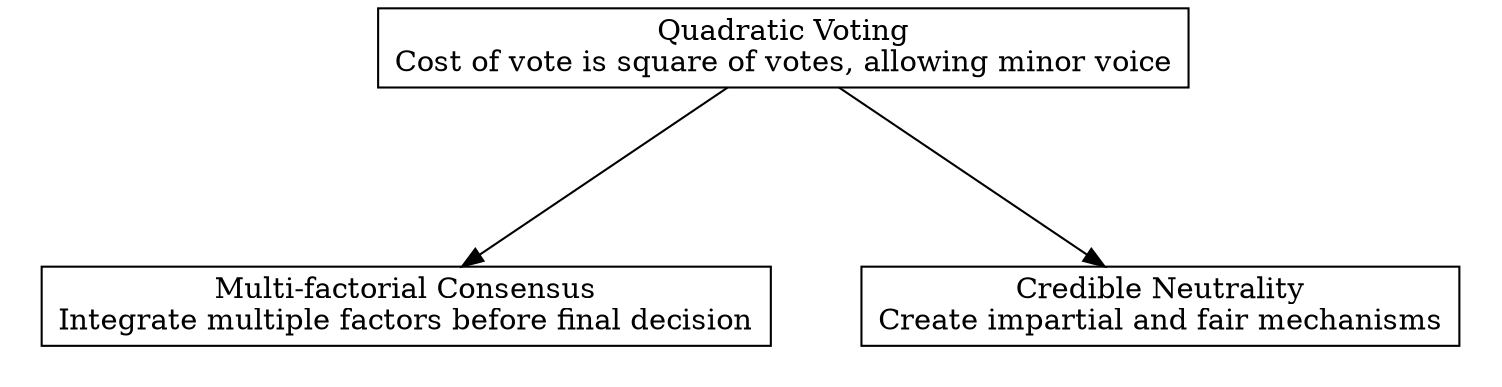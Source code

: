 digraph "" {
	graph [nodesep=0.6,
		rankdir=TB,
		ranksep=1.2
	];
	node [label="\N",
		shape=box
	];
	subgraph cluster_descendants {
		graph [rank=min,
			style=invis
		];
		"Credible Neutrality"	[label="Credible Neutrality\nCreate impartial and fair mechanisms"];
		"Multi-factorial Consensus"	[label="Multi-factorial Consensus\nIntegrate multiple factors before final decision"];
	}
	"Quadratic Voting"	[label="Quadratic Voting\nCost of vote is square of votes, allowing minor voice"];
	"Quadratic Voting" -> "Credible Neutrality";
	"Quadratic Voting" -> "Multi-factorial Consensus";
}
